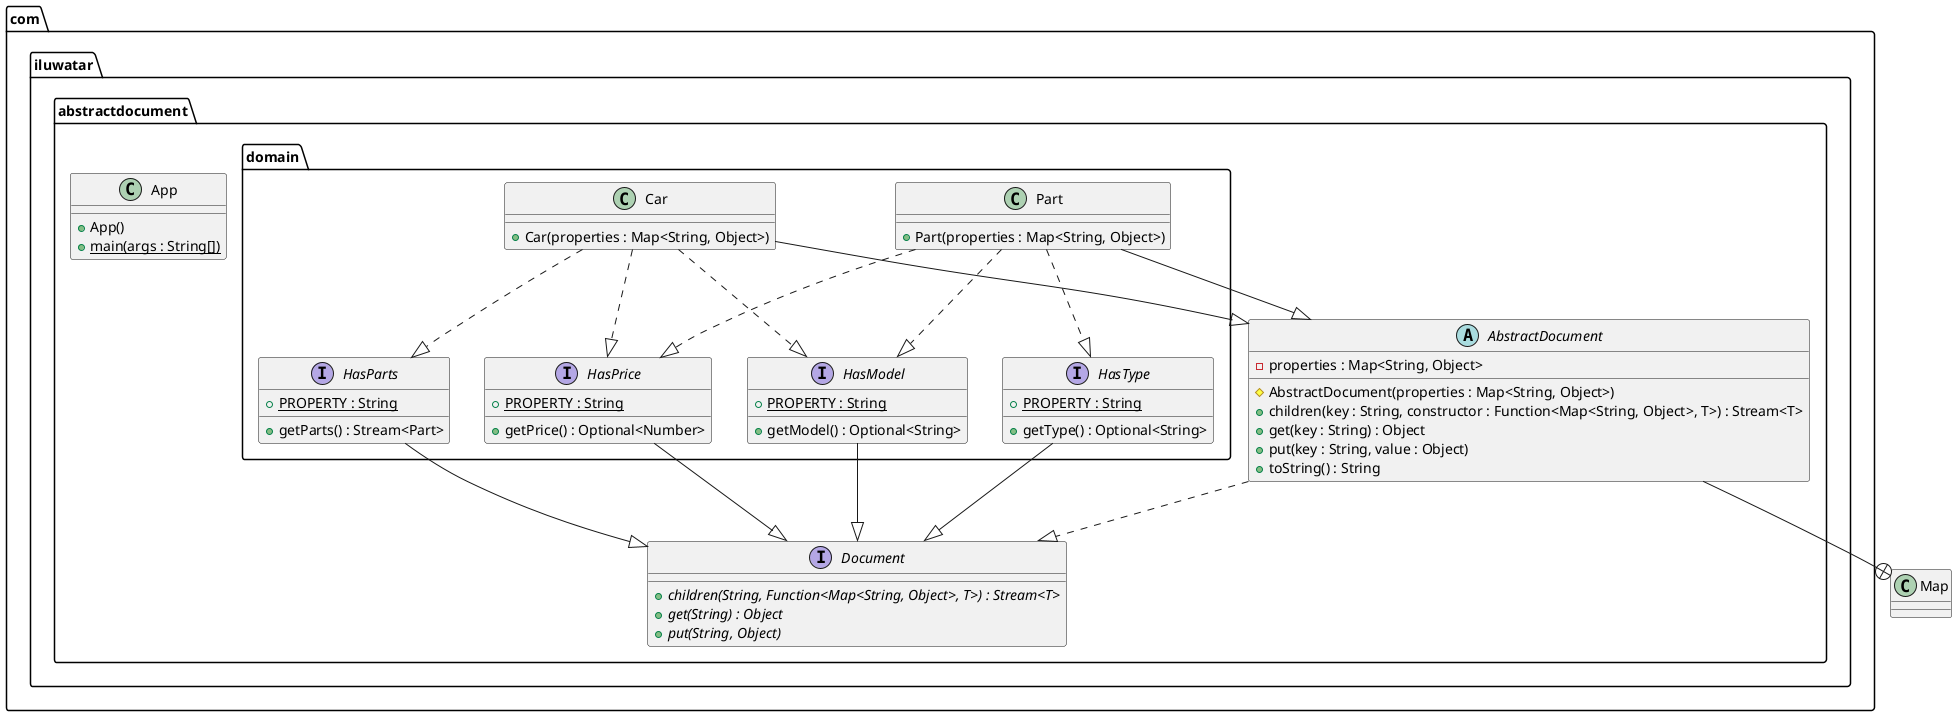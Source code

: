 @startuml
package com.iluwatar.abstractdocument.domain {
  class Part {
    + Part(properties : Map<String, Object>)
  }
  interface HasPrice {
    + PROPERTY : String {static}
    + getPrice() : Optional<Number>
  }
  interface HasParts {
    + PROPERTY : String {static}
    + getParts() : Stream<Part>
  }
  class Car {
    + Car(properties : Map<String, Object>)
  }
  interface HasType {
    + PROPERTY : String {static}
    + getType() : Optional<String>
  }
  interface HasModel {
    + PROPERTY : String {static}
    + getModel() : Optional<String>
  }
}
package com.iluwatar.abstractdocument {
  class App {
    + App()
    + main(args : String[]) {static}
  }
  abstract class AbstractDocument {
    - properties : Map<String, Object>
    # AbstractDocument(properties : Map<String, Object>)
    + children(key : String, constructor : Function<Map<String, Object>, T>) : Stream<T>
    + get(key : String) : Object
    + put(key : String, value : Object)
    + toString() : String
  }
  interface Document {
    + children(String, Function<Map<String, Object>, T>) : Stream<T> {abstract}
    + get(String) : Object {abstract}
    + put(String, Object) {abstract}
  }
}
AbstractDocument --+ Map
Part ..|> HasType 
Part ..|> HasModel 
Part ..|> HasPrice 
Part --|> AbstractDocument 
AbstractDocument ..|> Document 
HasPrice --|> Document 
HasParts --|> Document 
Car ..|> HasModel 
Car ..|> HasPrice 
Car ..|> HasParts 
Car --|> AbstractDocument 
HasType --|> Document 
HasModel --|> Document 
@enduml